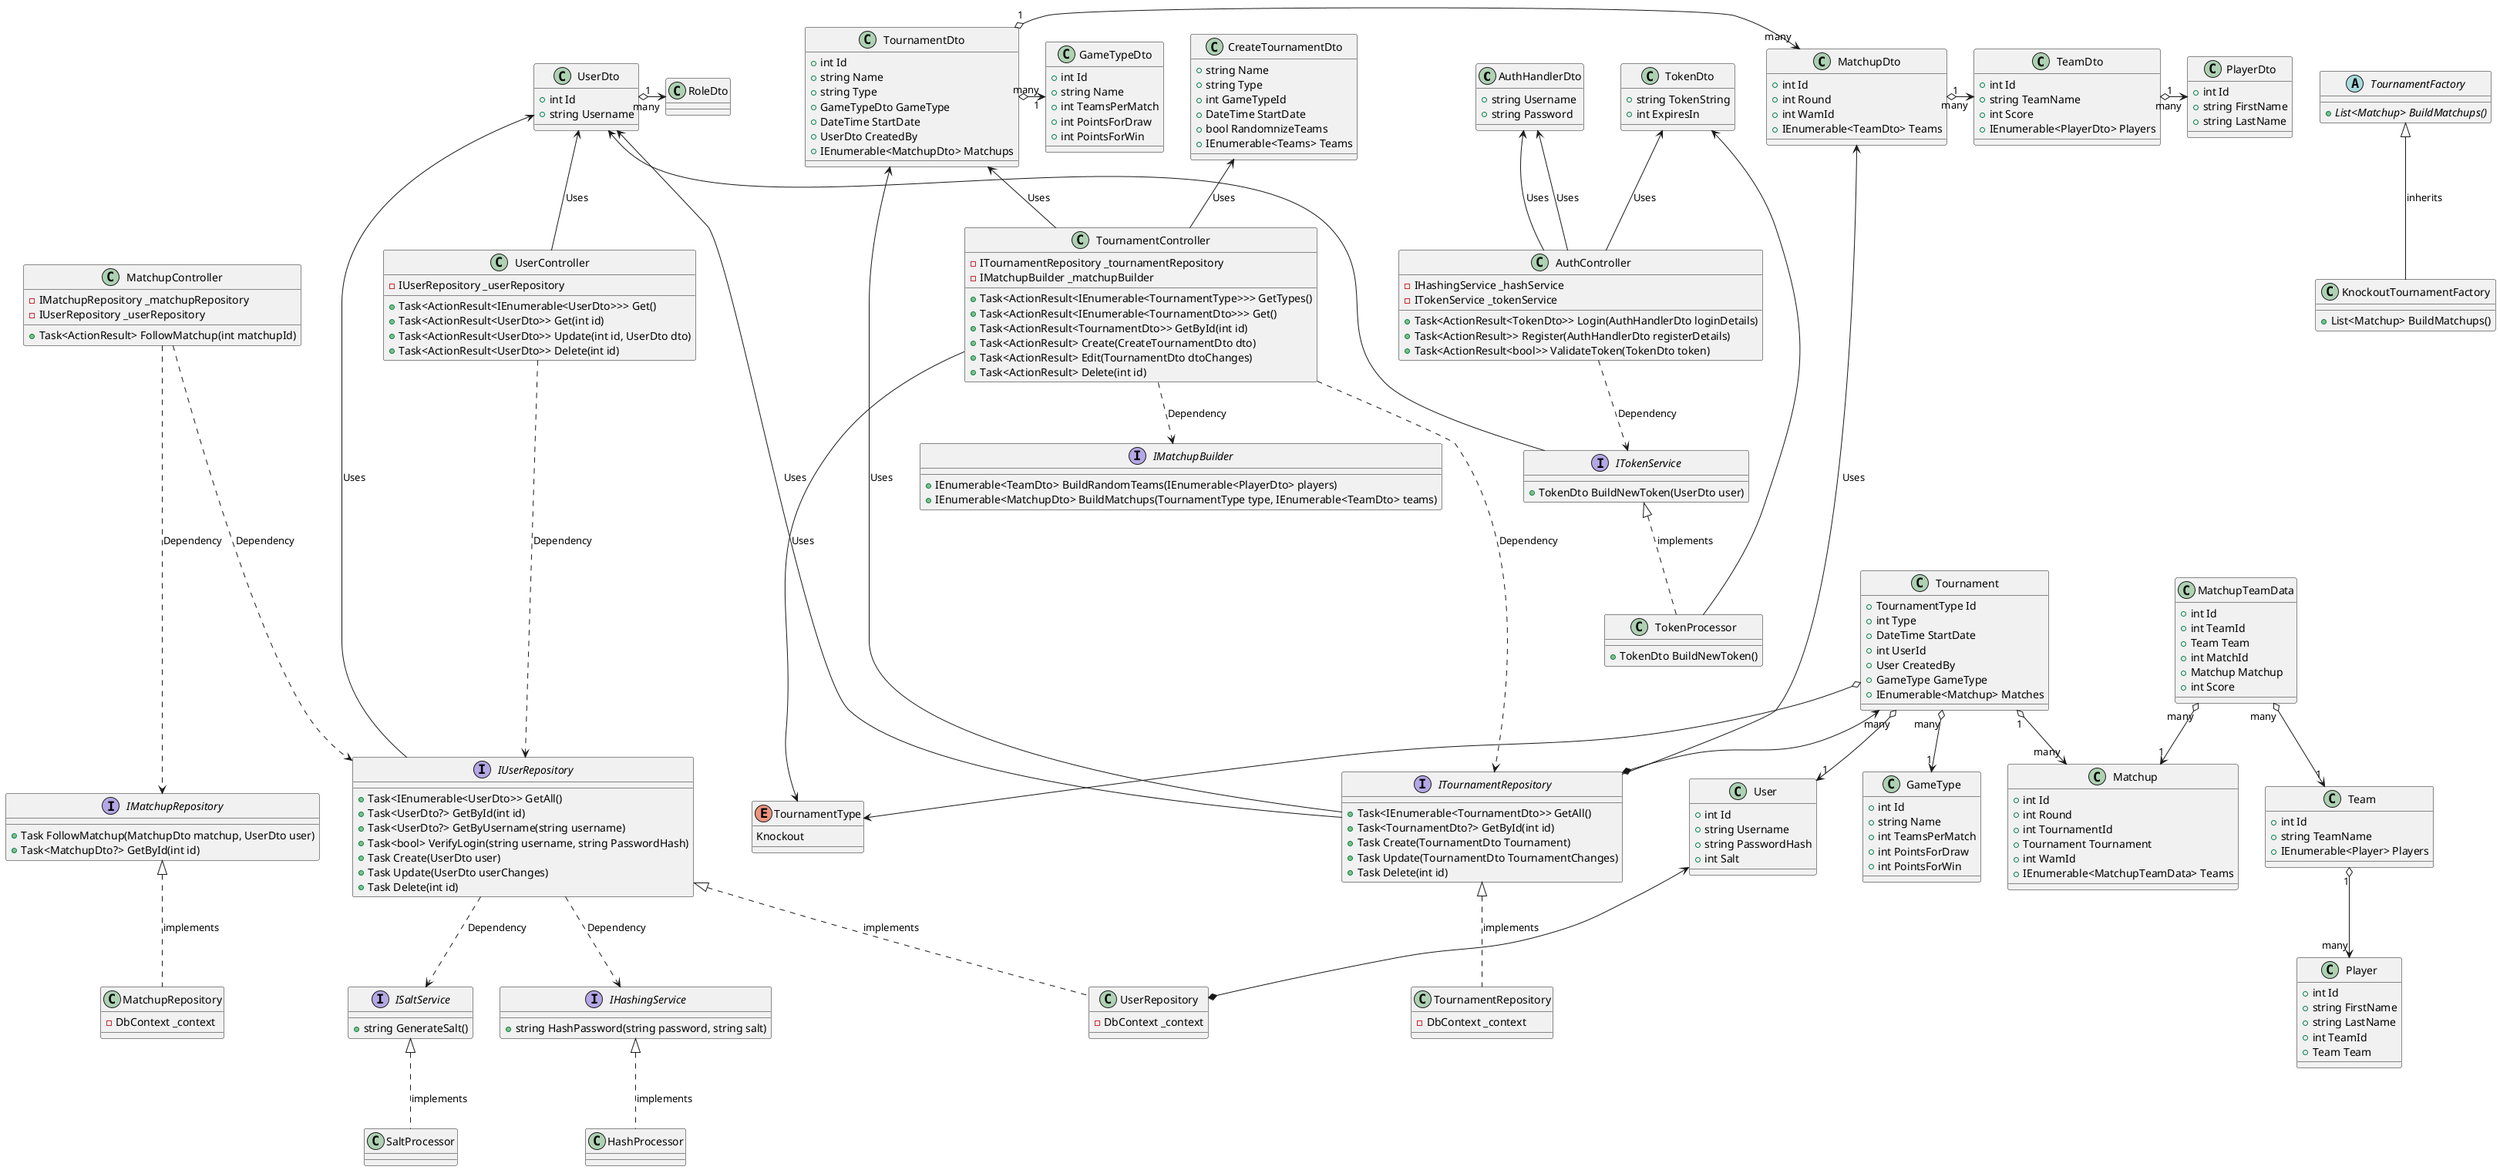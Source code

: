 @startuml API_Class_Diagram

'*********'
'* DTO's *'
'*********'

class AuthHandlerDto {
    +string Username
    +string Password
}

class UserDto {
    +int Id
    +string Username
}
UserDto "1" o-> "many" RoleDto

class TokenDto {
    +string TokenString
    +int ExpiresIn
}

class CreateTournamentDto {
    +string Name
    +string Type
    +int GameTypeId
    +DateTime StartDate
    +bool RandomnizeTeams
    +IEnumerable<Teams> Teams
}

class TournamentDto {
    +int Id
    +string Name
    +string Type
    +GameTypeDto GameType
    +DateTime StartDate
    +UserDto CreatedBy
    +IEnumerable<MatchupDto> Matchups
}
TournamentDto "1" o-> "many" MatchupDto
TournamentDto "many" o-> "1" GameTypeDto

class MatchupDto {
    +int Id
    +int Round
    +int WamId
    +IEnumerable<TeamDto> Teams
}
MatchupDto "1" o-> "many" TeamDto

class TeamDto {
    +int Id
    +string TeamName
    +int Score
    +IEnumerable<PlayerDto> Players
}
TeamDto "1" o-> "many" PlayerDto

class PlayerDto {
    +int Id
    +string FirstName
    +string LastName
}

class GameTypeDto {
    +int Id
    +string Name
    +int TeamsPerMatch
    +int PointsForDraw
    +int PointsForWin
}

'***************'
'* Controllers *'
'***************'
class UserController {
    -IUserRepository _userRepository
    +Task<ActionResult<IEnumerable<UserDto>>> Get()
    +Task<ActionResult<UserDto>> Get(int id)
    +Task<ActionResult<UserDto>> Update(int id, UserDto dto)
    +Task<ActionResult<UserDto>> Delete(int id)  
}
UserDto <-- UserController : Uses
UserController ....> IUserRepository : Dependency

class AuthController {
    -IHashingService _hashService
    -ITokenService _tokenService
    +Task<ActionResult<TokenDto>> Login(AuthHandlerDto loginDetails)
    +Task<ActionResult>> Register(AuthHandlerDto registerDetails)
    +Task<ActionResult<bool>> ValidateToken(TokenDto token)
}
AuthController ..> ITokenService : Dependency
TokenDto <-- AuthController : Uses
AuthHandlerDto <-- AuthController : Uses
AuthHandlerDto <-- AuthController : Uses

class TournamentController {
    -ITournamentRepository _tournamentRepository
    -IMatchupBuilder _matchupBuilder
    +Task<ActionResult<IEnumerable<TournamentType>>> GetTypes()
    +Task<ActionResult<IEnumerable<TournamentDto>>> Get()
    +Task<ActionResult<TournamentDto>> GetById(int id)
    +Task<ActionResult> Create(CreateTournamentDto dto)
    +Task<ActionResult> Edit(TournamentDto dtoChanges)
    +Task<ActionResult> Delete(int id)
}
TournamentController ....> ITournamentRepository : Dependency
TournamentController ..> IMatchupBuilder : Dependency
TournamentDto <-- TournamentController : Uses
CreateTournamentDto <-- TournamentController : Uses 
TournamentController ----> TournamentType : Uses

class MatchupController {
    -IMatchupRepository _matchupRepository
    -IUserRepository _userRepository
    +Task<ActionResult> FollowMatchup(int matchupId)
}
MatchupController ....> IMatchupRepository : Dependency
MatchupController ....> IUserRepository : Dependency

'************'
'* Services *'
'************'

interface IHashingService {
    +string HashPassword(string password, string salt)
}

class HashProcessor {
}
IHashingService <|.. HashProcessor : implements


interface ISaltService {
    +string GenerateSalt()
}

class SaltProcessor {
}
ISaltService <|.. SaltProcessor : implements


interface ITokenService {
    +TokenDto BuildNewToken(UserDto user)
}
UserDto <--- ITokenService

class TokenProcessor {
    +TokenDto BuildNewToken()
}
TokenDto <-- TokenProcessor
ITokenService <|.. TokenProcessor : implements

interface IMatchupBuilder {
    +IEnumerable<TeamDto> BuildRandomTeams(IEnumerable<PlayerDto> players)
    +IEnumerable<MatchupDto> BuildMatchups(TournamentType type, IEnumerable<TeamDto> teams)
}

abstract class TournamentFactory {
    +{abstract}List<Matchup> BuildMatchups()
} 

class KnockoutTournamentFactory {
    +List<Matchup> BuildMatchups()
}
TournamentFactory <|-- KnockoutTournamentFactory : inherits

'**********'
'* Models *'
'**********'

enum TournamentType {
    Knockout
}

class User {
    +int Id
    +string Username
    +string PasswordHash
    +int Salt
}

class Tournament {
    +TournamentType Id
    +int Type
    +DateTime StartDate
    +int UserId
    +User CreatedBy
    +GameType GameType
    +IEnumerable<Matchup> Matches
}
Tournament o--> TournamentType
Tournament "1" o--> "many" Matchup 
Tournament "many" o--> "1" User
Tournament "many" o--> "1" GameType

class Team {
    +int Id
    +string TeamName
    +IEnumerable<Player> Players
}
Team "1" o--> "many" Player

class Player {
    +int Id
    +string FirstName
    +string LastName
    +int TeamId
    +Team Team
}

class Matchup {
    +int Id
    +int Round
    +int TournamentId
    +Tournament Tournament
    +int WamId
    +IEnumerable<MatchupTeamData> Teams
}

class MatchupTeamData {
    +int Id
    +int TeamId
    +Team Team
    +int MatchId
    +Matchup Matchup
    +int Score
}
MatchupTeamData "many" o--> "1" Matchup
MatchupTeamData "many" o--> "1" Team

class GameType {
    +int Id
    +string Name
    +int TeamsPerMatch
    +int PointsForDraw
    +int PointsForWin
}

'****************'
'* Repositories *'
'****************'

interface IUserRepository {
    +Task<IEnumerable<UserDto>> GetAll() 
    +Task<UserDto?> GetById(int id)
    +Task<UserDto?> GetByUsername(string username)
    +Task<bool> VerifyLogin(string username, string PasswordHash)
    +Task Create(UserDto user)
    +Task Update(UserDto userChanges)
    +Task Delete(int id)
}
User <--* UserRepository
UserDto <-- IUserRepository : Uses

class UserRepository {
    -DbContext _context
}
IUserRepository <|.. UserRepository : implements
IUserRepository ..> IHashingService : Dependency
IUserRepository ..> ISaltService : Dependency

interface ITournamentRepository {
    +Task<IEnumerable<TournamentDto>> GetAll() 
    +Task<TournamentDto?> GetById(int id)
    +Task Create(TournamentDto Tournament)
    +Task Update(TournamentDto TournamentChanges)
    +Task Delete(int id)
}
Tournament <--* ITournamentRepository
TournamentDto <-- ITournamentRepository : Uses

class TournamentRepository {
    -DbContext _context
}
ITournamentRepository <|.. TournamentRepository : implements

interface IMatchupRepository {
    +Task FollowMatchup(MatchupDto matchup, UserDto user)
    +Task<MatchupDto?> GetById(int id)
}
MatchupDto <-- ITournamentRepository : Uses
UserDto <-- ITournamentRepository : Uses

class MatchupRepository {
    -DbContext _context
}
IMatchupRepository <|.. MatchupRepository : implements

@enduml